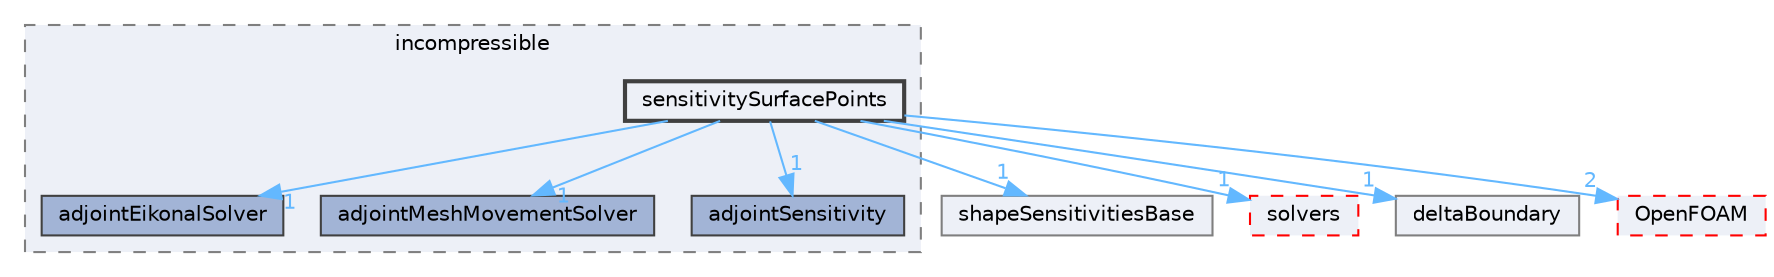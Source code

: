 digraph "src/optimisation/adjointOptimisation/adjoint/optimisation/adjointSensitivity/incompressible/sensitivitySurfacePoints"
{
 // LATEX_PDF_SIZE
  bgcolor="transparent";
  edge [fontname=Helvetica,fontsize=10,labelfontname=Helvetica,labelfontsize=10];
  node [fontname=Helvetica,fontsize=10,shape=box,height=0.2,width=0.4];
  compound=true
  subgraph clusterdir_2b473d201aab52bb890a8b3370c59272 {
    graph [ bgcolor="#edf0f7", pencolor="grey50", label="incompressible", fontname=Helvetica,fontsize=10 style="filled,dashed", URL="dir_2b473d201aab52bb890a8b3370c59272.html",tooltip=""]
  dir_2e016391dee912ecb8414429fd8311b6 [label="adjointEikonalSolver", fillcolor="#a2b4d6", color="grey25", style="filled", URL="dir_2e016391dee912ecb8414429fd8311b6.html",tooltip=""];
  dir_c89b99caaf09c90793150a96db56d7e4 [label="adjointMeshMovementSolver", fillcolor="#a2b4d6", color="grey25", style="filled", URL="dir_c89b99caaf09c90793150a96db56d7e4.html",tooltip=""];
  dir_c9975b67581c2da6d7f831922d1c5844 [label="adjointSensitivity", fillcolor="#a2b4d6", color="grey25", style="filled", URL="dir_c9975b67581c2da6d7f831922d1c5844.html",tooltip=""];
  dir_efb7772f852fb2b26088a7e5ebc0cd1c [label="sensitivitySurfacePoints", fillcolor="#edf0f7", color="grey25", style="filled,bold", URL="dir_efb7772f852fb2b26088a7e5ebc0cd1c.html",tooltip=""];
  }
  dir_0b22c8edd23710d15b1d2247fd5f446d [label="shapeSensitivitiesBase", fillcolor="#edf0f7", color="grey50", style="filled", URL="dir_0b22c8edd23710d15b1d2247fd5f446d.html",tooltip=""];
  dir_f1ea2e00111d8324be054b4e32e6ee53 [label="solvers", fillcolor="#edf0f7", color="red", style="filled,dashed", URL="dir_f1ea2e00111d8324be054b4e32e6ee53.html",tooltip=""];
  dir_b2bffebd305523ae74de52534349e8c7 [label="deltaBoundary", fillcolor="#edf0f7", color="grey50", style="filled", URL="dir_b2bffebd305523ae74de52534349e8c7.html",tooltip=""];
  dir_c5473ff19b20e6ec4dfe5c310b3778a8 [label="OpenFOAM", fillcolor="#edf0f7", color="red", style="filled,dashed", URL="dir_c5473ff19b20e6ec4dfe5c310b3778a8.html",tooltip=""];
  dir_efb7772f852fb2b26088a7e5ebc0cd1c->dir_0b22c8edd23710d15b1d2247fd5f446d [headlabel="1", labeldistance=1.5 headhref="dir_003484_003512.html" href="dir_003484_003512.html" color="steelblue1" fontcolor="steelblue1"];
  dir_efb7772f852fb2b26088a7e5ebc0cd1c->dir_2e016391dee912ecb8414429fd8311b6 [headlabel="1", labeldistance=1.5 headhref="dir_003484_000034.html" href="dir_003484_000034.html" color="steelblue1" fontcolor="steelblue1"];
  dir_efb7772f852fb2b26088a7e5ebc0cd1c->dir_b2bffebd305523ae74de52534349e8c7 [headlabel="1", labeldistance=1.5 headhref="dir_003484_000839.html" href="dir_003484_000839.html" color="steelblue1" fontcolor="steelblue1"];
  dir_efb7772f852fb2b26088a7e5ebc0cd1c->dir_c5473ff19b20e6ec4dfe5c310b3778a8 [headlabel="2", labeldistance=1.5 headhref="dir_003484_002695.html" href="dir_003484_002695.html" color="steelblue1" fontcolor="steelblue1"];
  dir_efb7772f852fb2b26088a7e5ebc0cd1c->dir_c89b99caaf09c90793150a96db56d7e4 [headlabel="1", labeldistance=1.5 headhref="dir_003484_000044.html" href="dir_003484_000044.html" color="steelblue1" fontcolor="steelblue1"];
  dir_efb7772f852fb2b26088a7e5ebc0cd1c->dir_c9975b67581c2da6d7f831922d1c5844 [headlabel="1", labeldistance=1.5 headhref="dir_003484_000061.html" href="dir_003484_000061.html" color="steelblue1" fontcolor="steelblue1"];
  dir_efb7772f852fb2b26088a7e5ebc0cd1c->dir_f1ea2e00111d8324be054b4e32e6ee53 [headlabel="1", labeldistance=1.5 headhref="dir_003484_003659.html" href="dir_003484_003659.html" color="steelblue1" fontcolor="steelblue1"];
}
